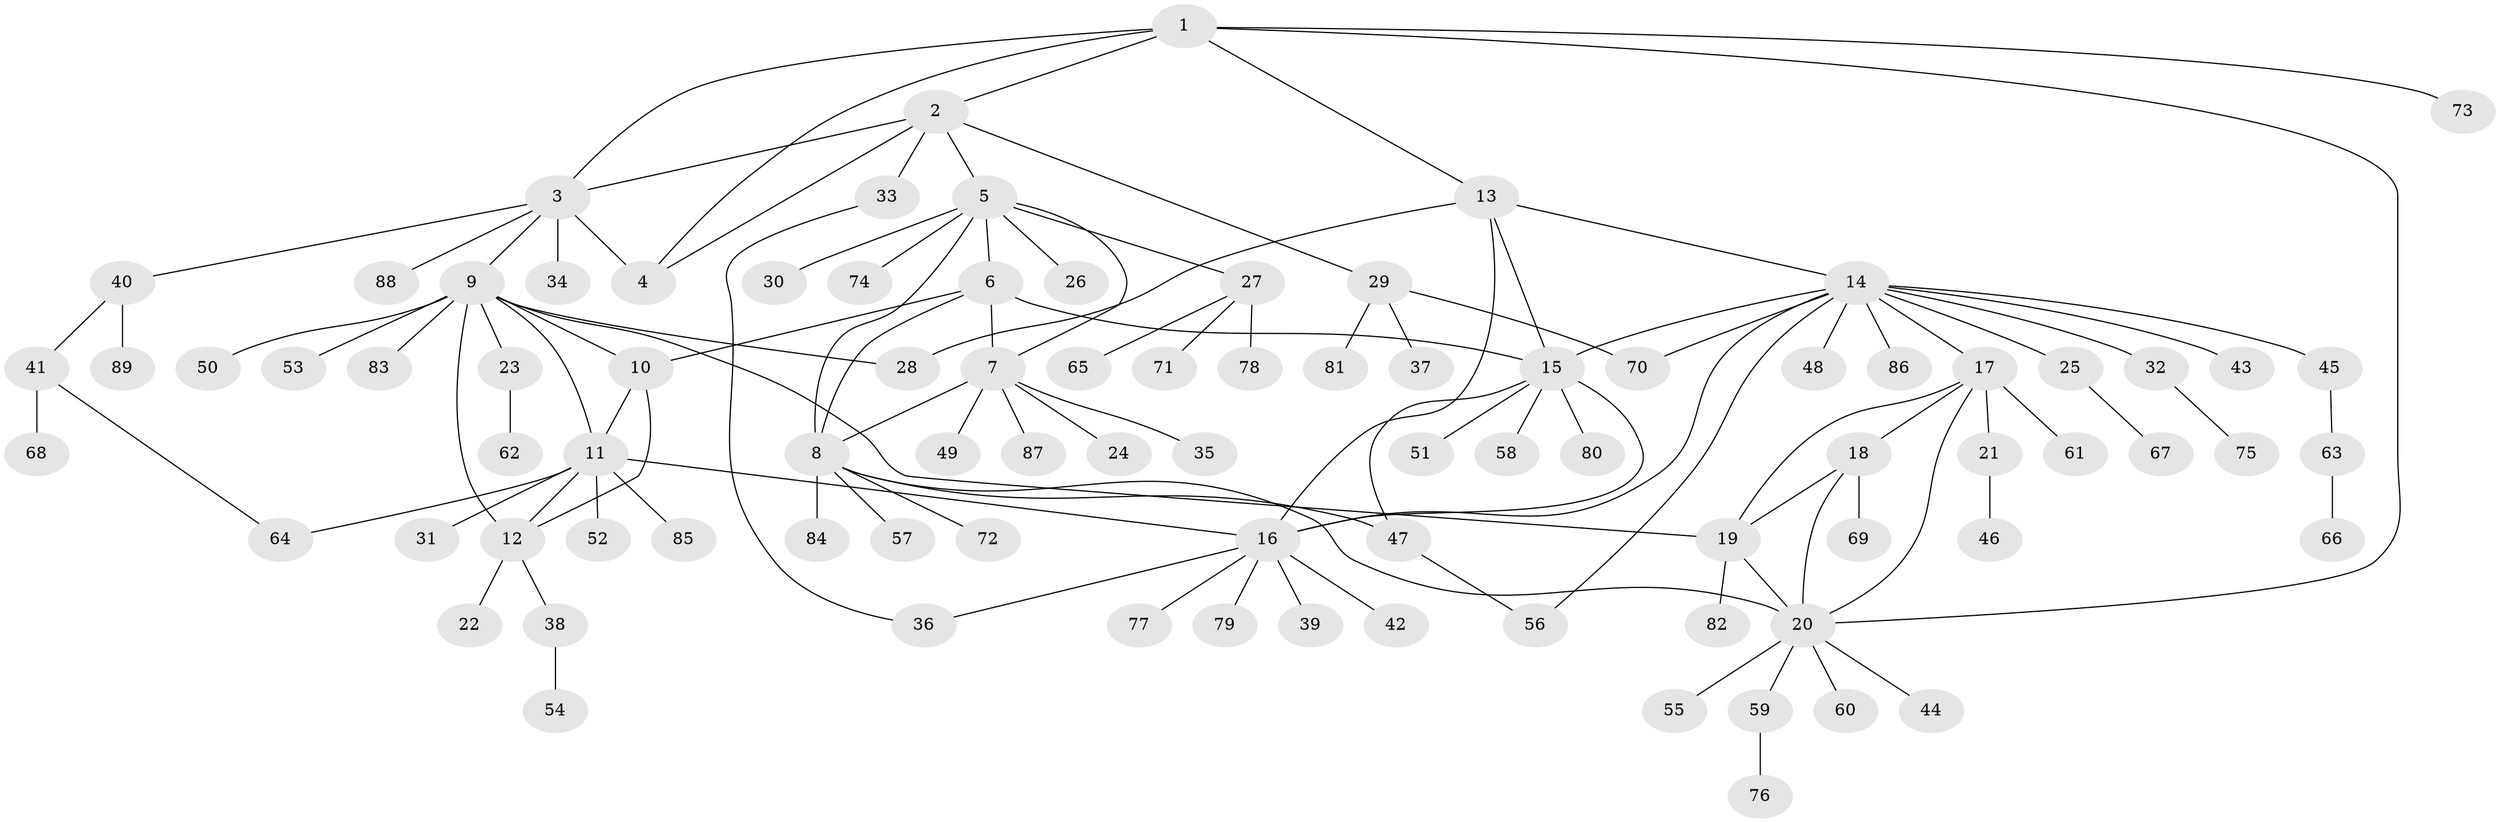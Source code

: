 // Generated by graph-tools (version 1.1) at 2025/11/02/27/25 16:11:32]
// undirected, 89 vertices, 115 edges
graph export_dot {
graph [start="1"]
  node [color=gray90,style=filled];
  1;
  2;
  3;
  4;
  5;
  6;
  7;
  8;
  9;
  10;
  11;
  12;
  13;
  14;
  15;
  16;
  17;
  18;
  19;
  20;
  21;
  22;
  23;
  24;
  25;
  26;
  27;
  28;
  29;
  30;
  31;
  32;
  33;
  34;
  35;
  36;
  37;
  38;
  39;
  40;
  41;
  42;
  43;
  44;
  45;
  46;
  47;
  48;
  49;
  50;
  51;
  52;
  53;
  54;
  55;
  56;
  57;
  58;
  59;
  60;
  61;
  62;
  63;
  64;
  65;
  66;
  67;
  68;
  69;
  70;
  71;
  72;
  73;
  74;
  75;
  76;
  77;
  78;
  79;
  80;
  81;
  82;
  83;
  84;
  85;
  86;
  87;
  88;
  89;
  1 -- 2;
  1 -- 3;
  1 -- 4;
  1 -- 13;
  1 -- 20;
  1 -- 73;
  2 -- 3;
  2 -- 4;
  2 -- 5;
  2 -- 29;
  2 -- 33;
  3 -- 4;
  3 -- 9;
  3 -- 34;
  3 -- 40;
  3 -- 88;
  5 -- 6;
  5 -- 7;
  5 -- 8;
  5 -- 26;
  5 -- 27;
  5 -- 30;
  5 -- 74;
  6 -- 7;
  6 -- 8;
  6 -- 10;
  6 -- 15;
  7 -- 8;
  7 -- 24;
  7 -- 35;
  7 -- 49;
  7 -- 87;
  8 -- 20;
  8 -- 47;
  8 -- 57;
  8 -- 72;
  8 -- 84;
  9 -- 10;
  9 -- 11;
  9 -- 12;
  9 -- 19;
  9 -- 23;
  9 -- 28;
  9 -- 50;
  9 -- 53;
  9 -- 83;
  10 -- 11;
  10 -- 12;
  11 -- 12;
  11 -- 16;
  11 -- 31;
  11 -- 52;
  11 -- 64;
  11 -- 85;
  12 -- 22;
  12 -- 38;
  13 -- 14;
  13 -- 15;
  13 -- 16;
  13 -- 28;
  14 -- 15;
  14 -- 16;
  14 -- 17;
  14 -- 25;
  14 -- 32;
  14 -- 43;
  14 -- 45;
  14 -- 48;
  14 -- 56;
  14 -- 70;
  14 -- 86;
  15 -- 16;
  15 -- 47;
  15 -- 51;
  15 -- 58;
  15 -- 80;
  16 -- 36;
  16 -- 39;
  16 -- 42;
  16 -- 77;
  16 -- 79;
  17 -- 18;
  17 -- 19;
  17 -- 20;
  17 -- 21;
  17 -- 61;
  18 -- 19;
  18 -- 20;
  18 -- 69;
  19 -- 20;
  19 -- 82;
  20 -- 44;
  20 -- 55;
  20 -- 59;
  20 -- 60;
  21 -- 46;
  23 -- 62;
  25 -- 67;
  27 -- 65;
  27 -- 71;
  27 -- 78;
  29 -- 37;
  29 -- 70;
  29 -- 81;
  32 -- 75;
  33 -- 36;
  38 -- 54;
  40 -- 41;
  40 -- 89;
  41 -- 64;
  41 -- 68;
  45 -- 63;
  47 -- 56;
  59 -- 76;
  63 -- 66;
}
